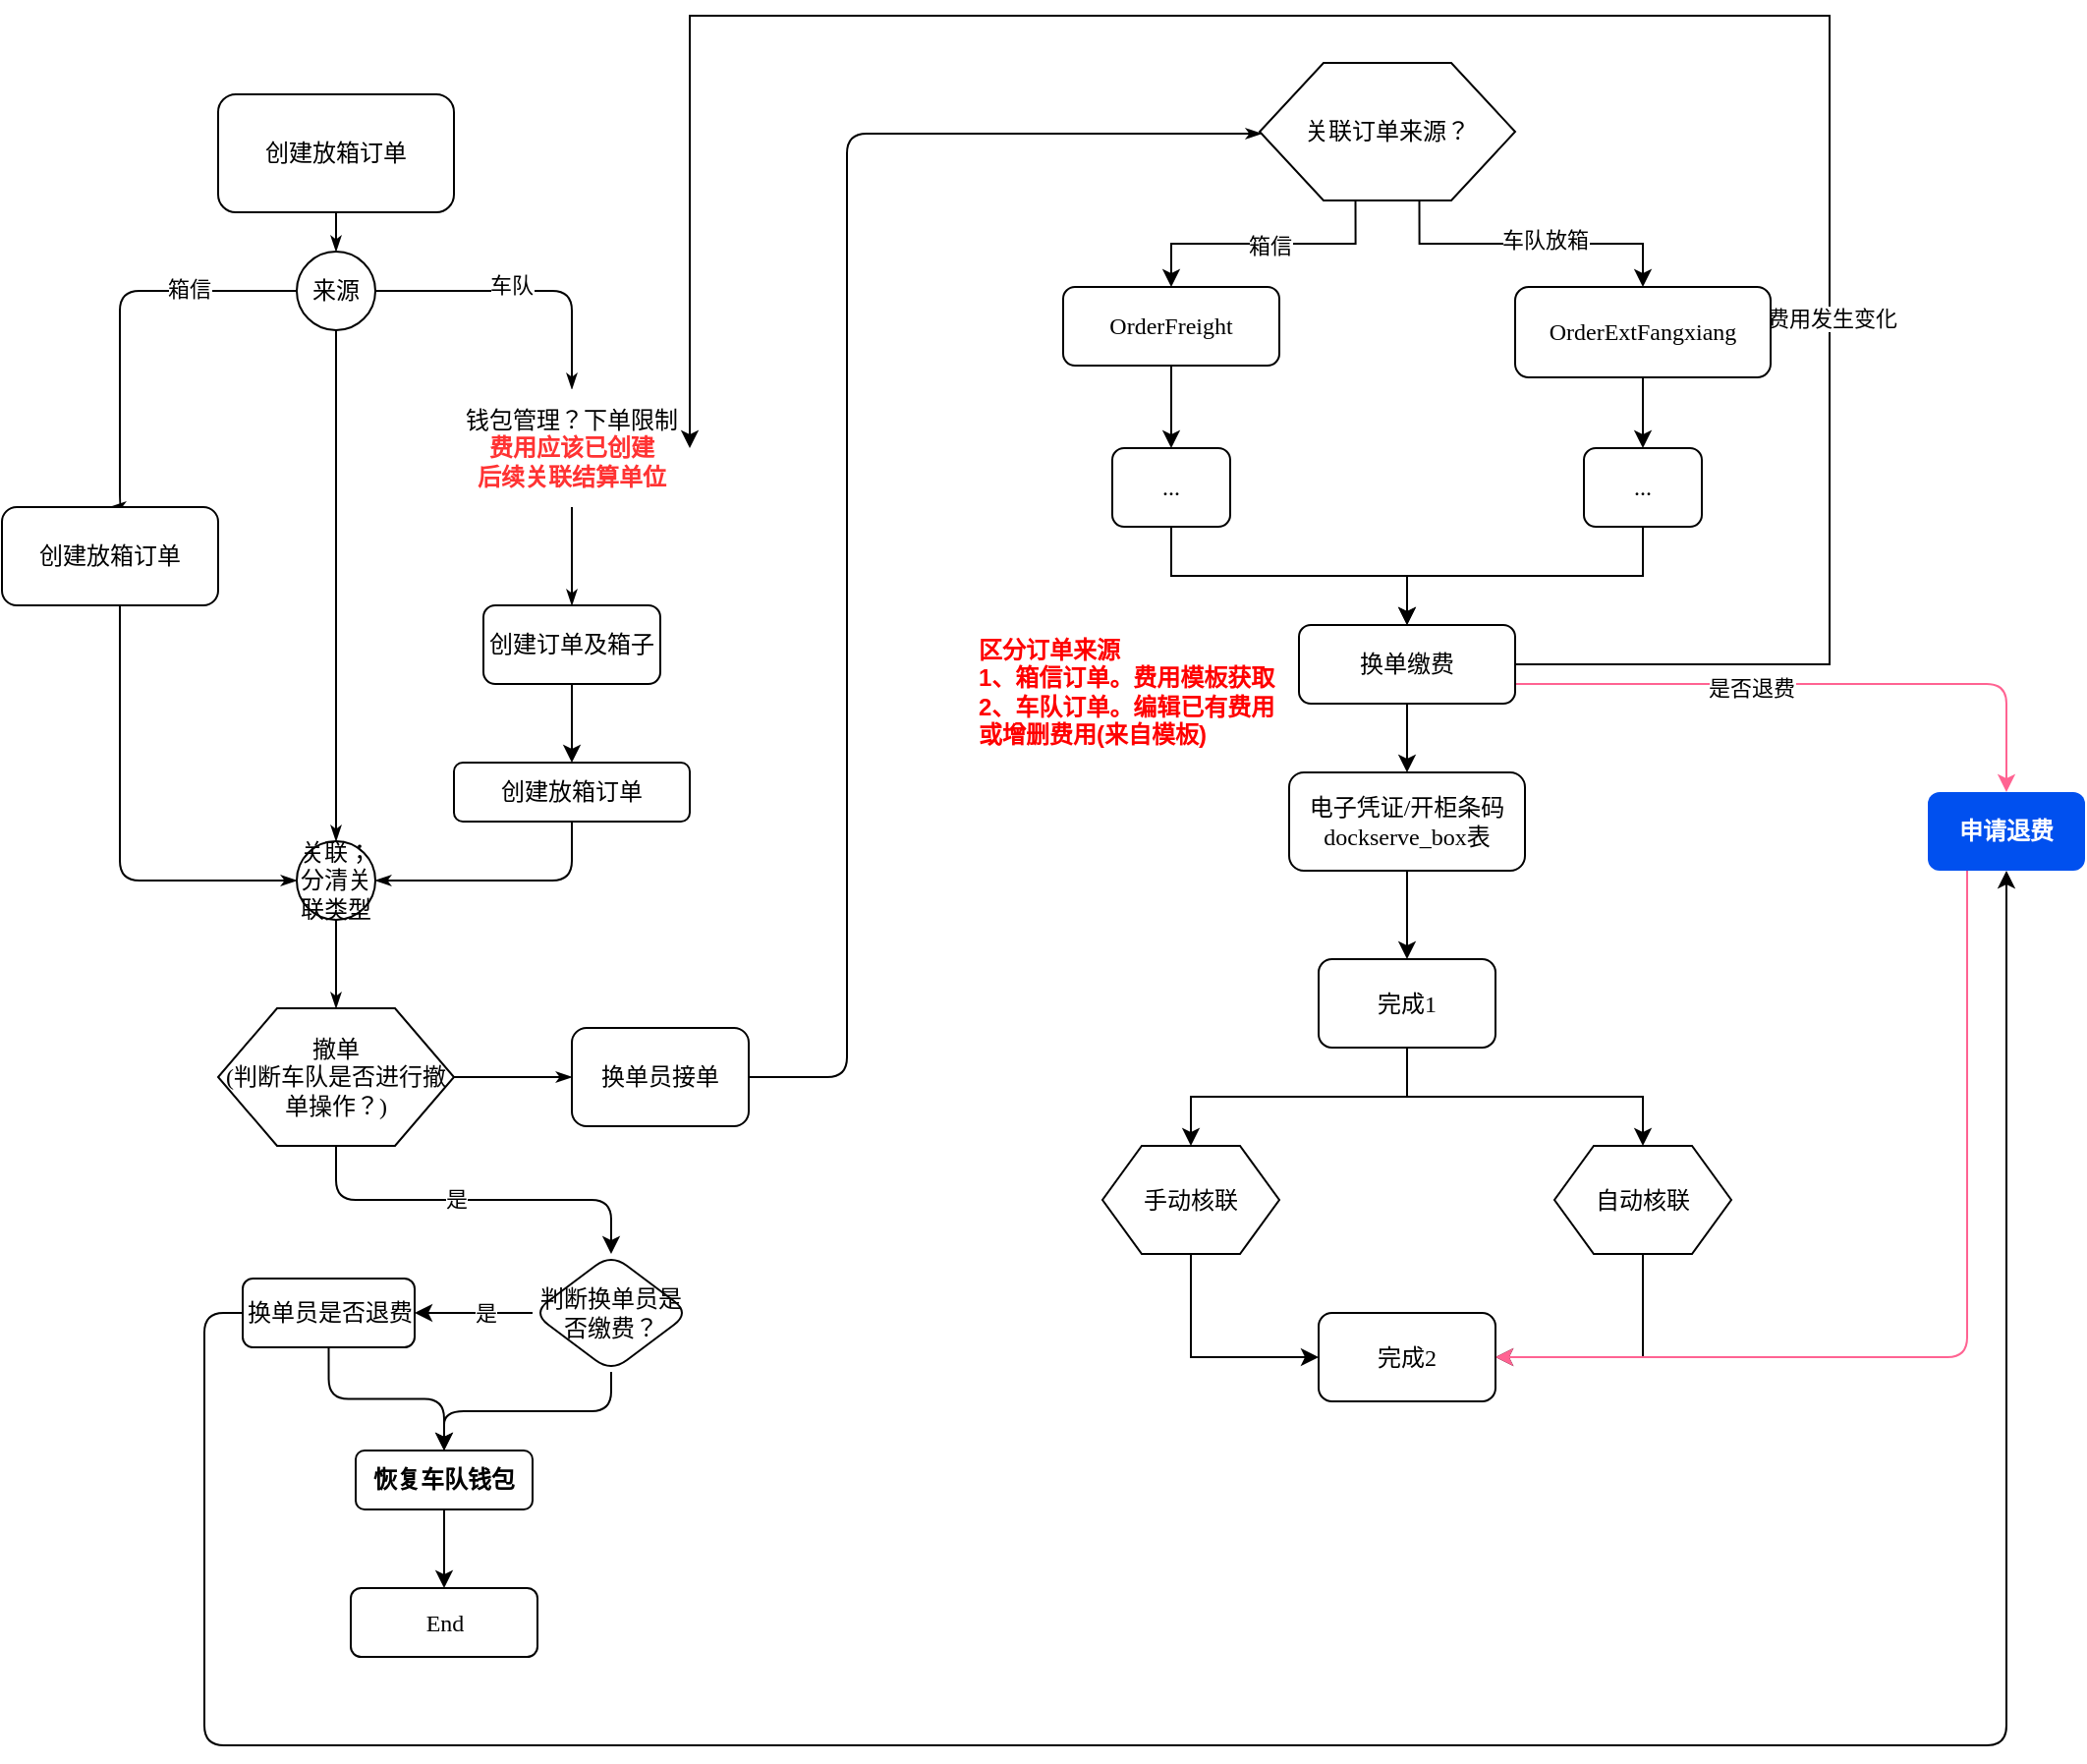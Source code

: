 <mxfile version="13.6.2" type="github">
  <diagram name="Page-1" id="8ce9d11a-91a2-4d17-14d8-a56ed91bf033">
    <mxGraphModel dx="718" dy="471" grid="1" gridSize="10" guides="1" tooltips="1" connect="1" arrows="1" fold="1" page="1" pageScale="1" pageWidth="1100" pageHeight="850" math="0" shadow="0">
      <root>
        <mxCell id="0" />
        <mxCell id="1" parent="0" />
        <mxCell id="17ea667e15c223fc-29" style="edgeStyle=orthogonalEdgeStyle;rounded=1;html=1;labelBackgroundColor=none;startArrow=none;startFill=0;startSize=5;endArrow=classicThin;endFill=1;endSize=5;jettySize=auto;orthogonalLoop=1;strokeWidth=1;fontFamily=Verdana;fontSize=8" parent="1" source="17ea667e15c223fc-2" target="17ea667e15c223fc-3" edge="1">
          <mxGeometry relative="1" as="geometry" />
        </mxCell>
        <mxCell id="17ea667e15c223fc-2" value="创建放箱订单" style="rounded=1;whiteSpace=wrap;html=1;shadow=0;labelBackgroundColor=none;strokeWidth=1;fontFamily=Verdana;fontSize=12;align=center;" parent="1" vertex="1">
          <mxGeometry x="180" y="80" width="120" height="60" as="geometry" />
        </mxCell>
        <mxCell id="17ea667e15c223fc-30" style="edgeStyle=orthogonalEdgeStyle;rounded=1;html=1;labelBackgroundColor=none;startArrow=none;startFill=0;startSize=5;endArrow=classicThin;endFill=1;endSize=5;jettySize=auto;orthogonalLoop=1;strokeWidth=1;fontFamily=Verdana;fontSize=8" parent="1" source="17ea667e15c223fc-3" target="17ea667e15c223fc-5" edge="1">
          <mxGeometry relative="1" as="geometry" />
        </mxCell>
        <mxCell id="NKOpFaQCl8jvVEgrGfH2-1" value="车队" style="edgeLabel;html=1;align=center;verticalAlign=middle;resizable=0;points=[];" parent="17ea667e15c223fc-30" vertex="1" connectable="0">
          <mxGeometry x="-0.08" y="3" relative="1" as="geometry">
            <mxPoint as="offset" />
          </mxGeometry>
        </mxCell>
        <mxCell id="17ea667e15c223fc-31" style="edgeStyle=orthogonalEdgeStyle;rounded=1;html=1;labelBackgroundColor=none;startArrow=none;startFill=0;startSize=5;endArrow=classicThin;endFill=1;endSize=5;jettySize=auto;orthogonalLoop=1;strokeWidth=1;fontFamily=Verdana;fontSize=8;entryX=0.5;entryY=0;entryDx=0;entryDy=0;" parent="1" source="17ea667e15c223fc-3" target="17ea667e15c223fc-7" edge="1">
          <mxGeometry relative="1" as="geometry">
            <mxPoint x="130" y="230" as="targetPoint" />
            <Array as="points">
              <mxPoint x="130" y="180" />
              <mxPoint x="130" y="290" />
            </Array>
          </mxGeometry>
        </mxCell>
        <mxCell id="NKOpFaQCl8jvVEgrGfH2-2" value="箱信" style="edgeLabel;html=1;align=center;verticalAlign=middle;resizable=0;points=[];" parent="17ea667e15c223fc-31" vertex="1" connectable="0">
          <mxGeometry x="-0.457" y="-1" relative="1" as="geometry">
            <mxPoint as="offset" />
          </mxGeometry>
        </mxCell>
        <mxCell id="17ea667e15c223fc-60" style="edgeStyle=orthogonalEdgeStyle;rounded=1;html=1;labelBackgroundColor=none;startArrow=none;startFill=0;startSize=5;endArrow=classicThin;endFill=1;endSize=5;jettySize=auto;orthogonalLoop=1;strokeWidth=1;fontFamily=Verdana;fontSize=12" parent="1" source="17ea667e15c223fc-3" target="17ea667e15c223fc-10" edge="1">
          <mxGeometry relative="1" as="geometry" />
        </mxCell>
        <mxCell id="17ea667e15c223fc-3" value="来源" style="ellipse;whiteSpace=wrap;html=1;rounded=1;shadow=0;labelBackgroundColor=none;strokeWidth=1;fontFamily=Verdana;fontSize=12;align=center;" parent="1" vertex="1">
          <mxGeometry x="220" y="160" width="40" height="40" as="geometry" />
        </mxCell>
        <mxCell id="17ea667e15c223fc-36" style="edgeStyle=orthogonalEdgeStyle;rounded=1;html=1;labelBackgroundColor=none;startArrow=none;startFill=0;startSize=5;endArrow=classicThin;endFill=1;endSize=5;jettySize=auto;orthogonalLoop=1;strokeWidth=1;fontFamily=Verdana;fontSize=8;entryX=0.5;entryY=0;entryDx=0;entryDy=0;" parent="1" source="17ea667e15c223fc-5" target="NKOpFaQCl8jvVEgrGfH2-3" edge="1">
          <mxGeometry relative="1" as="geometry" />
        </mxCell>
        <mxCell id="17ea667e15c223fc-5" value="钱包管理？下单限制&lt;br&gt;&lt;b&gt;&lt;font color=&quot;#ff3333&quot;&gt;费用应该已创建&lt;br&gt;后续关联结算单位&lt;/font&gt;&lt;/b&gt;" style="shape=hexagon;perimeter=hexagonPerimeter;whiteSpace=wrap;html=1;rounded=0;shadow=0;labelBackgroundColor=none;strokeWidth=1;fontFamily=Verdana;fontSize=12;align=center;strokeColor=none;" parent="1" vertex="1">
          <mxGeometry x="300" y="230" width="120" height="60" as="geometry" />
        </mxCell>
        <mxCell id="17ea667e15c223fc-38" style="edgeStyle=orthogonalEdgeStyle;rounded=1;html=1;labelBackgroundColor=none;startArrow=none;startFill=0;startSize=5;endArrow=classicThin;endFill=1;endSize=5;jettySize=auto;orthogonalLoop=1;strokeWidth=1;fontFamily=Verdana;fontSize=8" parent="1" source="17ea667e15c223fc-7" target="17ea667e15c223fc-10" edge="1">
          <mxGeometry relative="1" as="geometry">
            <Array as="points">
              <mxPoint x="130" y="480" />
            </Array>
          </mxGeometry>
        </mxCell>
        <mxCell id="17ea667e15c223fc-7" value="创建放箱订单" style="rounded=1;whiteSpace=wrap;html=1;shadow=0;labelBackgroundColor=none;strokeWidth=1;fontFamily=Verdana;fontSize=12;align=center;" parent="1" vertex="1">
          <mxGeometry x="70" y="290" width="110" height="50" as="geometry" />
        </mxCell>
        <mxCell id="17ea667e15c223fc-37" style="edgeStyle=orthogonalEdgeStyle;rounded=1;html=1;labelBackgroundColor=none;startArrow=none;startFill=0;startSize=5;endArrow=classicThin;endFill=1;endSize=5;jettySize=auto;orthogonalLoop=1;strokeWidth=1;fontFamily=Verdana;fontSize=8" parent="1" source="17ea667e15c223fc-8" target="17ea667e15c223fc-10" edge="1">
          <mxGeometry relative="1" as="geometry">
            <Array as="points">
              <mxPoint x="360" y="480" />
            </Array>
          </mxGeometry>
        </mxCell>
        <mxCell id="17ea667e15c223fc-8" value="创建放箱订单" style="rounded=1;whiteSpace=wrap;html=1;shadow=0;labelBackgroundColor=none;strokeWidth=1;fontFamily=Verdana;fontSize=12;align=center;" parent="1" vertex="1">
          <mxGeometry x="300" y="420" width="120" height="30" as="geometry" />
        </mxCell>
        <mxCell id="17ea667e15c223fc-40" style="edgeStyle=orthogonalEdgeStyle;rounded=1;html=1;labelBackgroundColor=none;startArrow=none;startFill=0;startSize=5;endArrow=classicThin;endFill=1;endSize=5;jettySize=auto;orthogonalLoop=1;strokeWidth=1;fontFamily=Verdana;fontSize=8" parent="1" source="17ea667e15c223fc-10" target="17ea667e15c223fc-11" edge="1">
          <mxGeometry relative="1" as="geometry" />
        </mxCell>
        <mxCell id="17ea667e15c223fc-10" value="关联；分清关联类型" style="ellipse;whiteSpace=wrap;html=1;rounded=1;shadow=0;labelBackgroundColor=none;strokeWidth=1;fontFamily=Verdana;fontSize=12;align=center;" parent="1" vertex="1">
          <mxGeometry x="220" y="460" width="40" height="40" as="geometry" />
        </mxCell>
        <mxCell id="17ea667e15c223fc-41" style="edgeStyle=orthogonalEdgeStyle;rounded=1;html=1;labelBackgroundColor=none;startArrow=none;startFill=0;startSize=5;endArrow=classicThin;endFill=1;endSize=5;jettySize=auto;orthogonalLoop=1;strokeWidth=1;fontFamily=Verdana;fontSize=8" parent="1" source="17ea667e15c223fc-11" target="17ea667e15c223fc-12" edge="1">
          <mxGeometry relative="1" as="geometry" />
        </mxCell>
        <mxCell id="NKOpFaQCl8jvVEgrGfH2-7" style="edgeStyle=orthogonalEdgeStyle;rounded=1;orthogonalLoop=1;jettySize=auto;html=1;exitX=0.5;exitY=1;exitDx=0;exitDy=0;" parent="1" source="17ea667e15c223fc-11" target="NKOpFaQCl8jvVEgrGfH2-11" edge="1">
          <mxGeometry relative="1" as="geometry" />
        </mxCell>
        <mxCell id="NKOpFaQCl8jvVEgrGfH2-8" value="是" style="edgeLabel;html=1;align=center;verticalAlign=middle;resizable=0;points=[];" parent="NKOpFaQCl8jvVEgrGfH2-7" vertex="1" connectable="0">
          <mxGeometry x="-0.1" y="1" relative="1" as="geometry">
            <mxPoint as="offset" />
          </mxGeometry>
        </mxCell>
        <mxCell id="17ea667e15c223fc-11" value="撤单&lt;br&gt;(判断车队是否进行撤单操作？)" style="shape=hexagon;perimeter=hexagonPerimeter;whiteSpace=wrap;html=1;rounded=0;shadow=0;labelBackgroundColor=none;strokeWidth=1;fontFamily=Verdana;fontSize=12;align=center;" parent="1" vertex="1">
          <mxGeometry x="180" y="545" width="120" height="70" as="geometry" />
        </mxCell>
        <mxCell id="17ea667e15c223fc-42" style="edgeStyle=orthogonalEdgeStyle;rounded=1;html=1;labelBackgroundColor=none;startArrow=none;startFill=0;startSize=5;endArrow=classicThin;endFill=1;endSize=5;jettySize=auto;orthogonalLoop=1;strokeWidth=1;fontFamily=Verdana;fontSize=8" parent="1" source="17ea667e15c223fc-12" target="17ea667e15c223fc-13" edge="1">
          <mxGeometry relative="1" as="geometry">
            <Array as="points">
              <mxPoint x="500" y="580" />
              <mxPoint x="500" y="100" />
            </Array>
          </mxGeometry>
        </mxCell>
        <mxCell id="17ea667e15c223fc-12" value="换单员接单" style="rounded=1;whiteSpace=wrap;html=1;shadow=0;labelBackgroundColor=none;strokeWidth=1;fontFamily=Verdana;fontSize=12;align=center;" parent="1" vertex="1">
          <mxGeometry x="360" y="555" width="90" height="50" as="geometry" />
        </mxCell>
        <mxCell id="NKOpFaQCl8jvVEgrGfH2-21" style="edgeStyle=orthogonalEdgeStyle;rounded=0;orthogonalLoop=1;jettySize=auto;html=1;exitX=0.375;exitY=1;exitDx=0;exitDy=0;entryX=0.5;entryY=0;entryDx=0;entryDy=0;" parent="1" source="17ea667e15c223fc-13" target="NKOpFaQCl8jvVEgrGfH2-18" edge="1">
          <mxGeometry relative="1" as="geometry" />
        </mxCell>
        <mxCell id="NKOpFaQCl8jvVEgrGfH2-23" value="箱信" style="edgeLabel;html=1;align=center;verticalAlign=middle;resizable=0;points=[];" parent="NKOpFaQCl8jvVEgrGfH2-21" vertex="1" connectable="0">
          <mxGeometry x="-0.045" y="1" relative="1" as="geometry">
            <mxPoint as="offset" />
          </mxGeometry>
        </mxCell>
        <mxCell id="NKOpFaQCl8jvVEgrGfH2-22" style="edgeStyle=orthogonalEdgeStyle;rounded=0;orthogonalLoop=1;jettySize=auto;html=1;exitX=0.625;exitY=1;exitDx=0;exitDy=0;" parent="1" source="17ea667e15c223fc-13" target="NKOpFaQCl8jvVEgrGfH2-19" edge="1">
          <mxGeometry relative="1" as="geometry" />
        </mxCell>
        <mxCell id="NKOpFaQCl8jvVEgrGfH2-24" value="车队放箱" style="edgeLabel;html=1;align=center;verticalAlign=middle;resizable=0;points=[];" parent="NKOpFaQCl8jvVEgrGfH2-22" vertex="1" connectable="0">
          <mxGeometry x="0.081" y="2" relative="1" as="geometry">
            <mxPoint as="offset" />
          </mxGeometry>
        </mxCell>
        <mxCell id="17ea667e15c223fc-13" value="关联订单来源？" style="shape=hexagon;perimeter=hexagonPerimeter;whiteSpace=wrap;html=1;rounded=0;shadow=0;labelBackgroundColor=none;strokeWidth=1;fontFamily=Verdana;fontSize=12;align=center;" parent="1" vertex="1">
          <mxGeometry x="710" y="64" width="130" height="70" as="geometry" />
        </mxCell>
        <mxCell id="NKOpFaQCl8jvVEgrGfH2-38" style="edgeStyle=orthogonalEdgeStyle;rounded=0;orthogonalLoop=1;jettySize=auto;html=1;exitX=0.5;exitY=1;exitDx=0;exitDy=0;entryX=0.5;entryY=0;entryDx=0;entryDy=0;" parent="1" source="17ea667e15c223fc-22" target="17ea667e15c223fc-27" edge="1">
          <mxGeometry relative="1" as="geometry" />
        </mxCell>
        <mxCell id="17ea667e15c223fc-22" value="电子凭证/开柜条码&lt;br&gt;dockserve_box表" style="rounded=1;whiteSpace=wrap;html=1;shadow=0;labelBackgroundColor=none;strokeWidth=1;fontFamily=Verdana;fontSize=12;align=center;" parent="1" vertex="1">
          <mxGeometry x="725" y="425" width="120" height="50" as="geometry" />
        </mxCell>
        <mxCell id="NKOpFaQCl8jvVEgrGfH2-35" style="edgeStyle=orthogonalEdgeStyle;rounded=0;orthogonalLoop=1;jettySize=auto;html=1;exitX=1;exitY=0.5;exitDx=0;exitDy=0;entryX=1;entryY=0.5;entryDx=0;entryDy=0;" parent="1" source="17ea667e15c223fc-23" target="17ea667e15c223fc-5" edge="1">
          <mxGeometry relative="1" as="geometry">
            <mxPoint x="460" y="40" as="targetPoint" />
            <Array as="points">
              <mxPoint x="1000" y="370" />
              <mxPoint x="1000" y="40" />
              <mxPoint x="420" y="40" />
            </Array>
          </mxGeometry>
        </mxCell>
        <mxCell id="NKOpFaQCl8jvVEgrGfH2-36" value="费用发生变化" style="edgeLabel;html=1;align=center;verticalAlign=middle;resizable=0;points=[];" parent="NKOpFaQCl8jvVEgrGfH2-35" vertex="1" connectable="0">
          <mxGeometry x="-0.479" y="-1" relative="1" as="geometry">
            <mxPoint as="offset" />
          </mxGeometry>
        </mxCell>
        <mxCell id="NKOpFaQCl8jvVEgrGfH2-37" style="edgeStyle=orthogonalEdgeStyle;rounded=0;orthogonalLoop=1;jettySize=auto;html=1;exitX=0.5;exitY=1;exitDx=0;exitDy=0;entryX=0.5;entryY=0;entryDx=0;entryDy=0;" parent="1" source="17ea667e15c223fc-23" target="17ea667e15c223fc-22" edge="1">
          <mxGeometry relative="1" as="geometry" />
        </mxCell>
        <mxCell id="NKOpFaQCl8jvVEgrGfH2-57" style="edgeStyle=orthogonalEdgeStyle;rounded=1;sketch=0;orthogonalLoop=1;jettySize=auto;html=1;exitX=1;exitY=0.75;exitDx=0;exitDy=0;entryX=0.5;entryY=0;entryDx=0;entryDy=0;strokeColor=#FF6392;fillColor=#FFE45E;fontColor=#5AA9E6;" parent="1" source="17ea667e15c223fc-23" target="NKOpFaQCl8jvVEgrGfH2-49" edge="1">
          <mxGeometry relative="1" as="geometry" />
        </mxCell>
        <mxCell id="NKOpFaQCl8jvVEgrGfH2-59" value="是否退费" style="edgeLabel;html=1;align=center;verticalAlign=middle;resizable=0;points=[];" parent="NKOpFaQCl8jvVEgrGfH2-57" vertex="1" connectable="0">
          <mxGeometry x="-0.213" y="-2" relative="1" as="geometry">
            <mxPoint as="offset" />
          </mxGeometry>
        </mxCell>
        <mxCell id="17ea667e15c223fc-23" value="换单缴费" style="rounded=1;whiteSpace=wrap;html=1;shadow=0;labelBackgroundColor=none;strokeWidth=1;fontFamily=Verdana;fontSize=12;align=center;" parent="1" vertex="1">
          <mxGeometry x="730" y="350" width="110" height="40" as="geometry" />
        </mxCell>
        <mxCell id="NKOpFaQCl8jvVEgrGfH2-43" style="edgeStyle=orthogonalEdgeStyle;rounded=0;orthogonalLoop=1;jettySize=auto;html=1;exitX=0.5;exitY=1;exitDx=0;exitDy=0;entryX=0.5;entryY=0;entryDx=0;entryDy=0;" parent="1" source="17ea667e15c223fc-27" target="NKOpFaQCl8jvVEgrGfH2-41" edge="1">
          <mxGeometry relative="1" as="geometry" />
        </mxCell>
        <mxCell id="NKOpFaQCl8jvVEgrGfH2-44" style="edgeStyle=orthogonalEdgeStyle;rounded=0;orthogonalLoop=1;jettySize=auto;html=1;exitX=0.5;exitY=1;exitDx=0;exitDy=0;entryX=0.5;entryY=0;entryDx=0;entryDy=0;" parent="1" source="17ea667e15c223fc-27" target="NKOpFaQCl8jvVEgrGfH2-40" edge="1">
          <mxGeometry relative="1" as="geometry" />
        </mxCell>
        <mxCell id="17ea667e15c223fc-27" value="完成1" style="rounded=1;whiteSpace=wrap;html=1;shadow=0;labelBackgroundColor=none;strokeWidth=1;fontFamily=Verdana;fontSize=12;align=center;" parent="1" vertex="1">
          <mxGeometry x="740" y="520" width="90" height="45" as="geometry" />
        </mxCell>
        <mxCell id="NKOpFaQCl8jvVEgrGfH2-4" value="" style="edgeStyle=orthogonalEdgeStyle;rounded=0;orthogonalLoop=1;jettySize=auto;html=1;" parent="1" source="NKOpFaQCl8jvVEgrGfH2-3" target="17ea667e15c223fc-8" edge="1">
          <mxGeometry relative="1" as="geometry" />
        </mxCell>
        <mxCell id="NKOpFaQCl8jvVEgrGfH2-3" value="创建订单及箱子" style="rounded=1;whiteSpace=wrap;html=1;shadow=0;labelBackgroundColor=none;strokeWidth=1;fontFamily=Verdana;fontSize=12;align=center;" parent="1" vertex="1">
          <mxGeometry x="315" y="340" width="90" height="40" as="geometry" />
        </mxCell>
        <mxCell id="NKOpFaQCl8jvVEgrGfH2-52" style="edgeStyle=orthogonalEdgeStyle;rounded=1;orthogonalLoop=1;jettySize=auto;html=1;exitX=0;exitY=0.5;exitDx=0;exitDy=0;entryX=0.5;entryY=1;entryDx=0;entryDy=0;" parent="1" source="NKOpFaQCl8jvVEgrGfH2-5" target="NKOpFaQCl8jvVEgrGfH2-49" edge="1">
          <mxGeometry relative="1" as="geometry">
            <mxPoint x="1000" y="580" as="targetPoint" />
            <Array as="points">
              <mxPoint x="173" y="700" />
              <mxPoint x="173" y="920" />
              <mxPoint x="1090" y="920" />
            </Array>
          </mxGeometry>
        </mxCell>
        <mxCell id="RF7sZtCJFh_oL87KYdLH-2" style="edgeStyle=orthogonalEdgeStyle;rounded=1;orthogonalLoop=1;jettySize=auto;html=1;exitX=0.5;exitY=1;exitDx=0;exitDy=0;entryX=0.5;entryY=0;entryDx=0;entryDy=0;" edge="1" parent="1" source="NKOpFaQCl8jvVEgrGfH2-5" target="RF7sZtCJFh_oL87KYdLH-1">
          <mxGeometry relative="1" as="geometry" />
        </mxCell>
        <mxCell id="NKOpFaQCl8jvVEgrGfH2-5" value="换单员是否退费" style="rounded=1;whiteSpace=wrap;html=1;shadow=0;labelBackgroundColor=none;strokeWidth=1;fontFamily=Verdana;fontSize=12;align=center;" parent="1" vertex="1">
          <mxGeometry x="192.5" y="682.5" width="87.5" height="35" as="geometry" />
        </mxCell>
        <mxCell id="NKOpFaQCl8jvVEgrGfH2-10" value="End" style="rounded=1;whiteSpace=wrap;html=1;shadow=0;labelBackgroundColor=none;strokeWidth=1;fontFamily=Verdana;fontSize=12;align=center;" parent="1" vertex="1">
          <mxGeometry x="247.5" y="840" width="95" height="35" as="geometry" />
        </mxCell>
        <mxCell id="NKOpFaQCl8jvVEgrGfH2-14" style="edgeStyle=orthogonalEdgeStyle;rounded=0;orthogonalLoop=1;jettySize=auto;html=1;exitX=0;exitY=0.5;exitDx=0;exitDy=0;entryX=1;entryY=0.5;entryDx=0;entryDy=0;" parent="1" source="NKOpFaQCl8jvVEgrGfH2-11" target="NKOpFaQCl8jvVEgrGfH2-5" edge="1">
          <mxGeometry relative="1" as="geometry" />
        </mxCell>
        <mxCell id="NKOpFaQCl8jvVEgrGfH2-15" value="是" style="edgeLabel;html=1;align=center;verticalAlign=middle;resizable=0;points=[];" parent="NKOpFaQCl8jvVEgrGfH2-14" vertex="1" connectable="0">
          <mxGeometry x="-0.2" relative="1" as="geometry">
            <mxPoint as="offset" />
          </mxGeometry>
        </mxCell>
        <mxCell id="RF7sZtCJFh_oL87KYdLH-3" style="edgeStyle=orthogonalEdgeStyle;rounded=1;orthogonalLoop=1;jettySize=auto;html=1;exitX=0.5;exitY=1;exitDx=0;exitDy=0;entryX=0.5;entryY=0;entryDx=0;entryDy=0;" edge="1" parent="1" source="NKOpFaQCl8jvVEgrGfH2-11" target="RF7sZtCJFh_oL87KYdLH-1">
          <mxGeometry relative="1" as="geometry" />
        </mxCell>
        <mxCell id="NKOpFaQCl8jvVEgrGfH2-11" value="判断换单员是否缴费？" style="rhombus;whiteSpace=wrap;html=1;rounded=1;shadow=0;fontFamily=Verdana;strokeWidth=1;" parent="1" vertex="1">
          <mxGeometry x="340" y="670" width="80" height="60" as="geometry" />
        </mxCell>
        <mxCell id="NKOpFaQCl8jvVEgrGfH2-27" style="edgeStyle=orthogonalEdgeStyle;rounded=0;orthogonalLoop=1;jettySize=auto;html=1;exitX=0.5;exitY=1;exitDx=0;exitDy=0;entryX=0.5;entryY=0;entryDx=0;entryDy=0;" parent="1" source="NKOpFaQCl8jvVEgrGfH2-18" target="NKOpFaQCl8jvVEgrGfH2-25" edge="1">
          <mxGeometry relative="1" as="geometry" />
        </mxCell>
        <mxCell id="NKOpFaQCl8jvVEgrGfH2-18" value="OrderFreight" style="rounded=1;whiteSpace=wrap;html=1;shadow=0;labelBackgroundColor=none;strokeWidth=1;fontFamily=Verdana;fontSize=12;align=center;" parent="1" vertex="1">
          <mxGeometry x="610" y="178" width="110" height="40" as="geometry" />
        </mxCell>
        <mxCell id="NKOpFaQCl8jvVEgrGfH2-28" style="edgeStyle=orthogonalEdgeStyle;rounded=0;orthogonalLoop=1;jettySize=auto;html=1;exitX=0.5;exitY=1;exitDx=0;exitDy=0;" parent="1" source="NKOpFaQCl8jvVEgrGfH2-19" target="NKOpFaQCl8jvVEgrGfH2-26" edge="1">
          <mxGeometry relative="1" as="geometry" />
        </mxCell>
        <mxCell id="NKOpFaQCl8jvVEgrGfH2-19" value="OrderExtFangxiang" style="rounded=1;whiteSpace=wrap;html=1;shadow=0;labelBackgroundColor=none;strokeWidth=1;fontFamily=Verdana;fontSize=12;align=center;" parent="1" vertex="1">
          <mxGeometry x="840" y="178" width="130" height="46" as="geometry" />
        </mxCell>
        <mxCell id="NKOpFaQCl8jvVEgrGfH2-32" style="edgeStyle=orthogonalEdgeStyle;rounded=0;orthogonalLoop=1;jettySize=auto;html=1;exitX=0.5;exitY=1;exitDx=0;exitDy=0;" parent="1" source="NKOpFaQCl8jvVEgrGfH2-25" target="17ea667e15c223fc-23" edge="1">
          <mxGeometry relative="1" as="geometry" />
        </mxCell>
        <mxCell id="NKOpFaQCl8jvVEgrGfH2-25" value="..." style="rounded=1;whiteSpace=wrap;html=1;shadow=0;labelBackgroundColor=none;strokeWidth=1;fontFamily=Verdana;fontSize=12;align=center;" parent="1" vertex="1">
          <mxGeometry x="635" y="260" width="60" height="40" as="geometry" />
        </mxCell>
        <mxCell id="NKOpFaQCl8jvVEgrGfH2-34" style="edgeStyle=orthogonalEdgeStyle;rounded=0;orthogonalLoop=1;jettySize=auto;html=1;exitX=0.5;exitY=1;exitDx=0;exitDy=0;entryX=0.5;entryY=0;entryDx=0;entryDy=0;" parent="1" source="NKOpFaQCl8jvVEgrGfH2-26" target="17ea667e15c223fc-23" edge="1">
          <mxGeometry relative="1" as="geometry" />
        </mxCell>
        <mxCell id="NKOpFaQCl8jvVEgrGfH2-26" value="..." style="rounded=1;whiteSpace=wrap;html=1;shadow=0;labelBackgroundColor=none;strokeWidth=1;fontFamily=Verdana;fontSize=12;align=center;" parent="1" vertex="1">
          <mxGeometry x="875" y="260" width="60" height="40" as="geometry" />
        </mxCell>
        <mxCell id="NKOpFaQCl8jvVEgrGfH2-46" style="edgeStyle=orthogonalEdgeStyle;rounded=0;orthogonalLoop=1;jettySize=auto;html=1;exitX=0.5;exitY=1;exitDx=0;exitDy=0;entryX=0;entryY=0.5;entryDx=0;entryDy=0;" parent="1" source="NKOpFaQCl8jvVEgrGfH2-40" target="NKOpFaQCl8jvVEgrGfH2-45" edge="1">
          <mxGeometry relative="1" as="geometry" />
        </mxCell>
        <mxCell id="NKOpFaQCl8jvVEgrGfH2-40" value="手动核联" style="shape=hexagon;perimeter=hexagonPerimeter2;whiteSpace=wrap;html=1;fixedSize=1;" parent="1" vertex="1">
          <mxGeometry x="630" y="615" width="90" height="55" as="geometry" />
        </mxCell>
        <mxCell id="NKOpFaQCl8jvVEgrGfH2-47" style="edgeStyle=orthogonalEdgeStyle;rounded=0;orthogonalLoop=1;jettySize=auto;html=1;exitX=0.5;exitY=1;exitDx=0;exitDy=0;entryX=1;entryY=0.5;entryDx=0;entryDy=0;" parent="1" source="NKOpFaQCl8jvVEgrGfH2-41" target="NKOpFaQCl8jvVEgrGfH2-45" edge="1">
          <mxGeometry relative="1" as="geometry" />
        </mxCell>
        <mxCell id="NKOpFaQCl8jvVEgrGfH2-41" value="自动核联" style="shape=hexagon;perimeter=hexagonPerimeter2;whiteSpace=wrap;html=1;fixedSize=1;" parent="1" vertex="1">
          <mxGeometry x="860" y="615" width="90" height="55" as="geometry" />
        </mxCell>
        <mxCell id="NKOpFaQCl8jvVEgrGfH2-45" value="完成2" style="rounded=1;whiteSpace=wrap;html=1;shadow=0;labelBackgroundColor=none;strokeWidth=1;fontFamily=Verdana;fontSize=12;align=center;" parent="1" vertex="1">
          <mxGeometry x="740" y="700" width="90" height="45" as="geometry" />
        </mxCell>
        <mxCell id="NKOpFaQCl8jvVEgrGfH2-48" value="区分订单来源&lt;br&gt;1、箱信订单。费用模板获取&lt;br&gt;2、车队订单。编辑已有费用或增删费用(来自模板)" style="text;html=1;strokeColor=none;fillColor=none;align=left;verticalAlign=middle;whiteSpace=wrap;rounded=0;fontStyle=1;fontColor=#FF0000;" parent="1" vertex="1">
          <mxGeometry x="565" y="370" width="160" height="27.5" as="geometry" />
        </mxCell>
        <mxCell id="NKOpFaQCl8jvVEgrGfH2-58" style="edgeStyle=orthogonalEdgeStyle;rounded=1;sketch=0;orthogonalLoop=1;jettySize=auto;html=1;exitX=0.25;exitY=1;exitDx=0;exitDy=0;entryX=1;entryY=0.5;entryDx=0;entryDy=0;strokeColor=#FF6392;fillColor=#FFE45E;fontColor=#5AA9E6;" parent="1" source="NKOpFaQCl8jvVEgrGfH2-49" target="NKOpFaQCl8jvVEgrGfH2-45" edge="1">
          <mxGeometry relative="1" as="geometry" />
        </mxCell>
        <mxCell id="NKOpFaQCl8jvVEgrGfH2-49" value="&lt;b&gt;&lt;font&gt;申请退费&lt;/font&gt;&lt;/b&gt;" style="rounded=1;whiteSpace=wrap;html=1;fillColor=#0050ef;fontColor=#ffffff;strokeColor=none;" parent="1" vertex="1">
          <mxGeometry x="1050" y="435" width="80" height="40" as="geometry" />
        </mxCell>
        <mxCell id="RF7sZtCJFh_oL87KYdLH-4" style="edgeStyle=orthogonalEdgeStyle;rounded=1;orthogonalLoop=1;jettySize=auto;html=1;exitX=0.5;exitY=1;exitDx=0;exitDy=0;entryX=0.5;entryY=0;entryDx=0;entryDy=0;" edge="1" parent="1" source="RF7sZtCJFh_oL87KYdLH-1" target="NKOpFaQCl8jvVEgrGfH2-10">
          <mxGeometry relative="1" as="geometry" />
        </mxCell>
        <mxCell id="RF7sZtCJFh_oL87KYdLH-1" value="恢复车队钱包" style="rounded=1;whiteSpace=wrap;html=1;fontStyle=1" vertex="1" parent="1">
          <mxGeometry x="250" y="770" width="90" height="30" as="geometry" />
        </mxCell>
      </root>
    </mxGraphModel>
  </diagram>
</mxfile>
